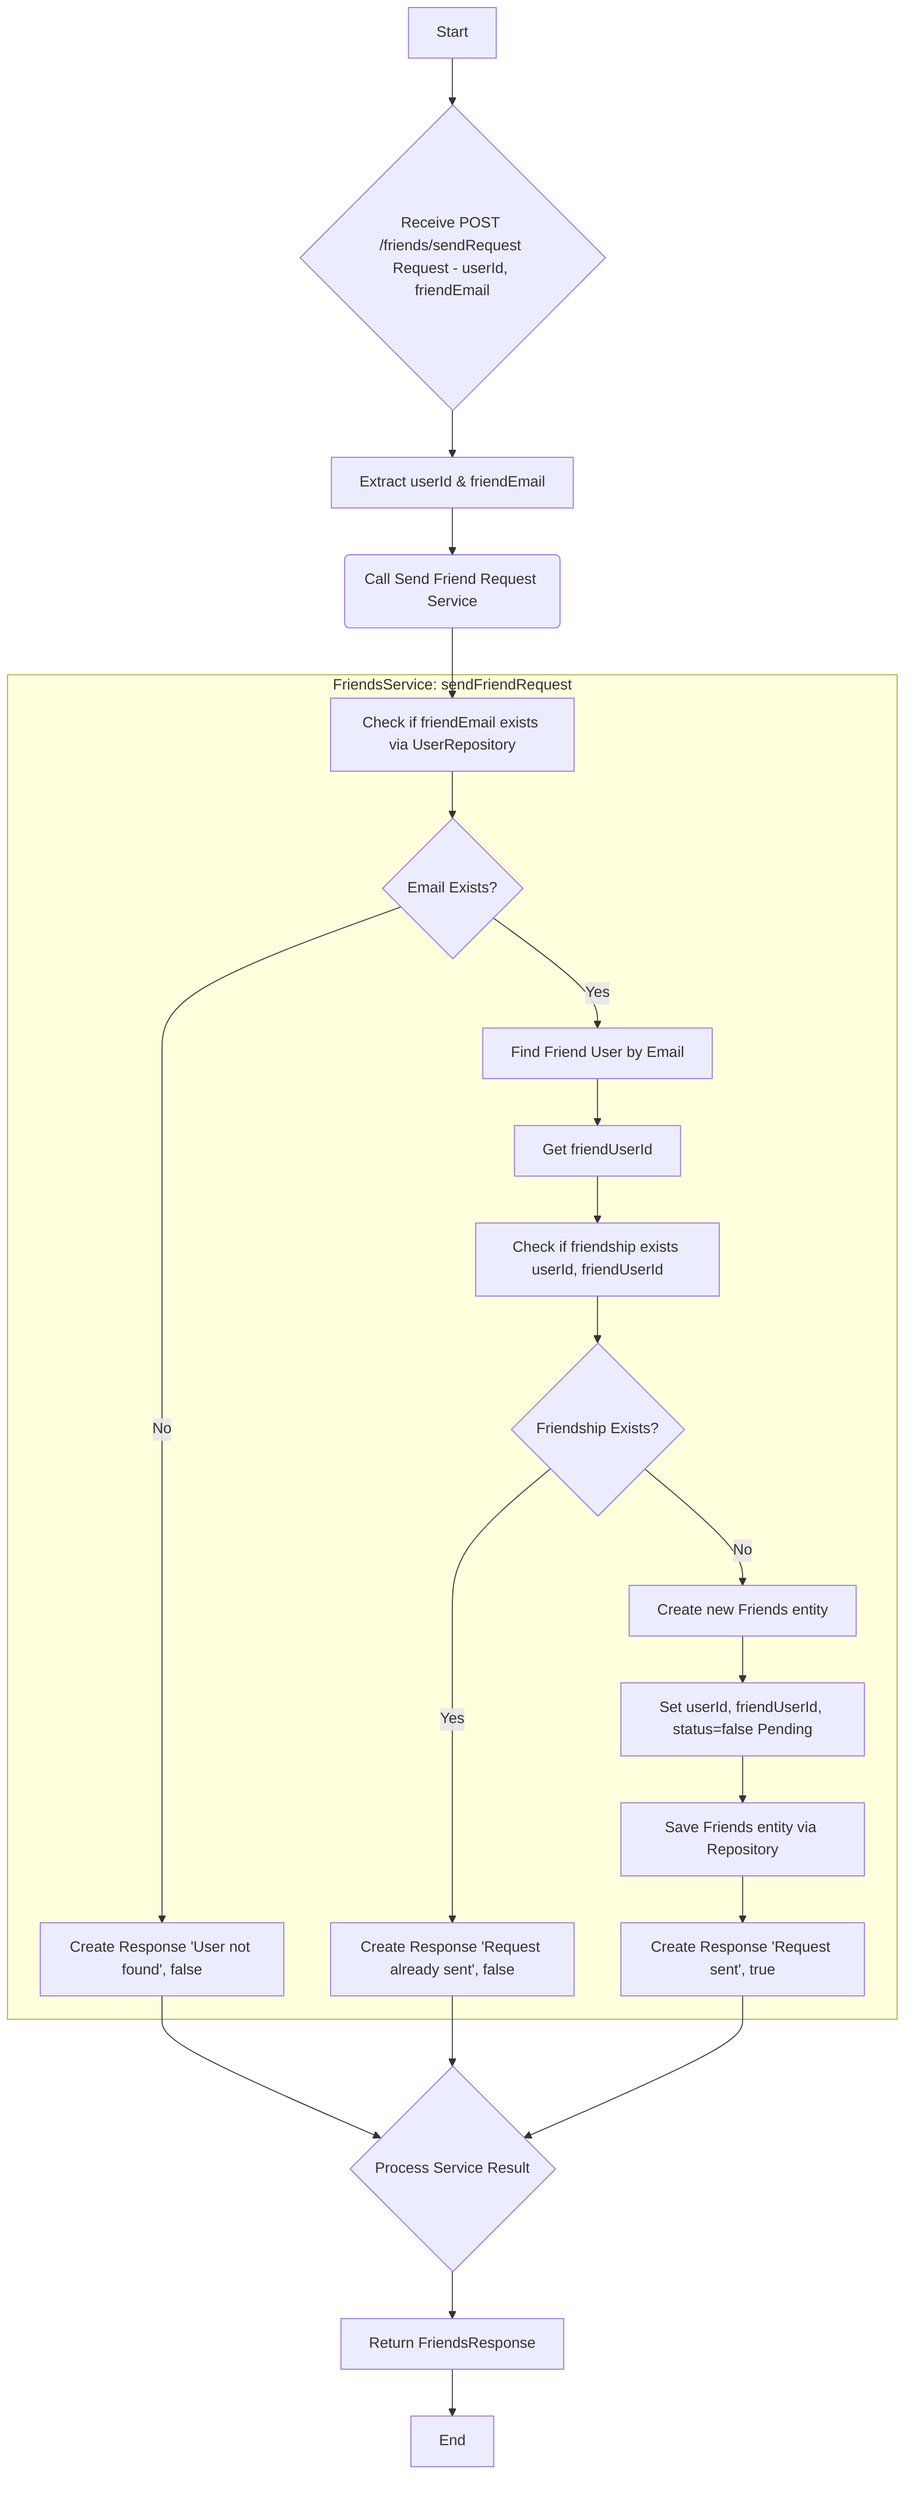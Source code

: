 graph TD
    A[Start] --> B{"Receive POST /friends/sendRequest Request - userId, friendEmail"};
    B --> C[Extract userId & friendEmail];
    C --> D(Call Send Friend Request Service);

subgraph "FriendsService: sendFriendRequest"
E[Check if friendEmail exists via UserRepository];
E --> F{Email Exists?};
F -- No --> G[Create Response 'User not found', false];
F -- Yes --> H[Find Friend User by Email];
H --> I[Get friendUserId];
I --> J[Check if friendship exists userId, friendUserId];
J --> K{Friendship Exists?};
K -- Yes --> L[Create Response 'Request already sent', false];
K -- No --> M[Create new Friends entity];
M --> N[Set userId, friendUserId, status=false Pending];
N --> O[Save Friends entity via Repository];
O --> P[Create Response 'Request sent', true];
end

D --> E;

G --> Q{Process Service Result};
L --> Q;
P --> Q;

Q --> R[Return FriendsResponse];
R --> ZEnd[End];